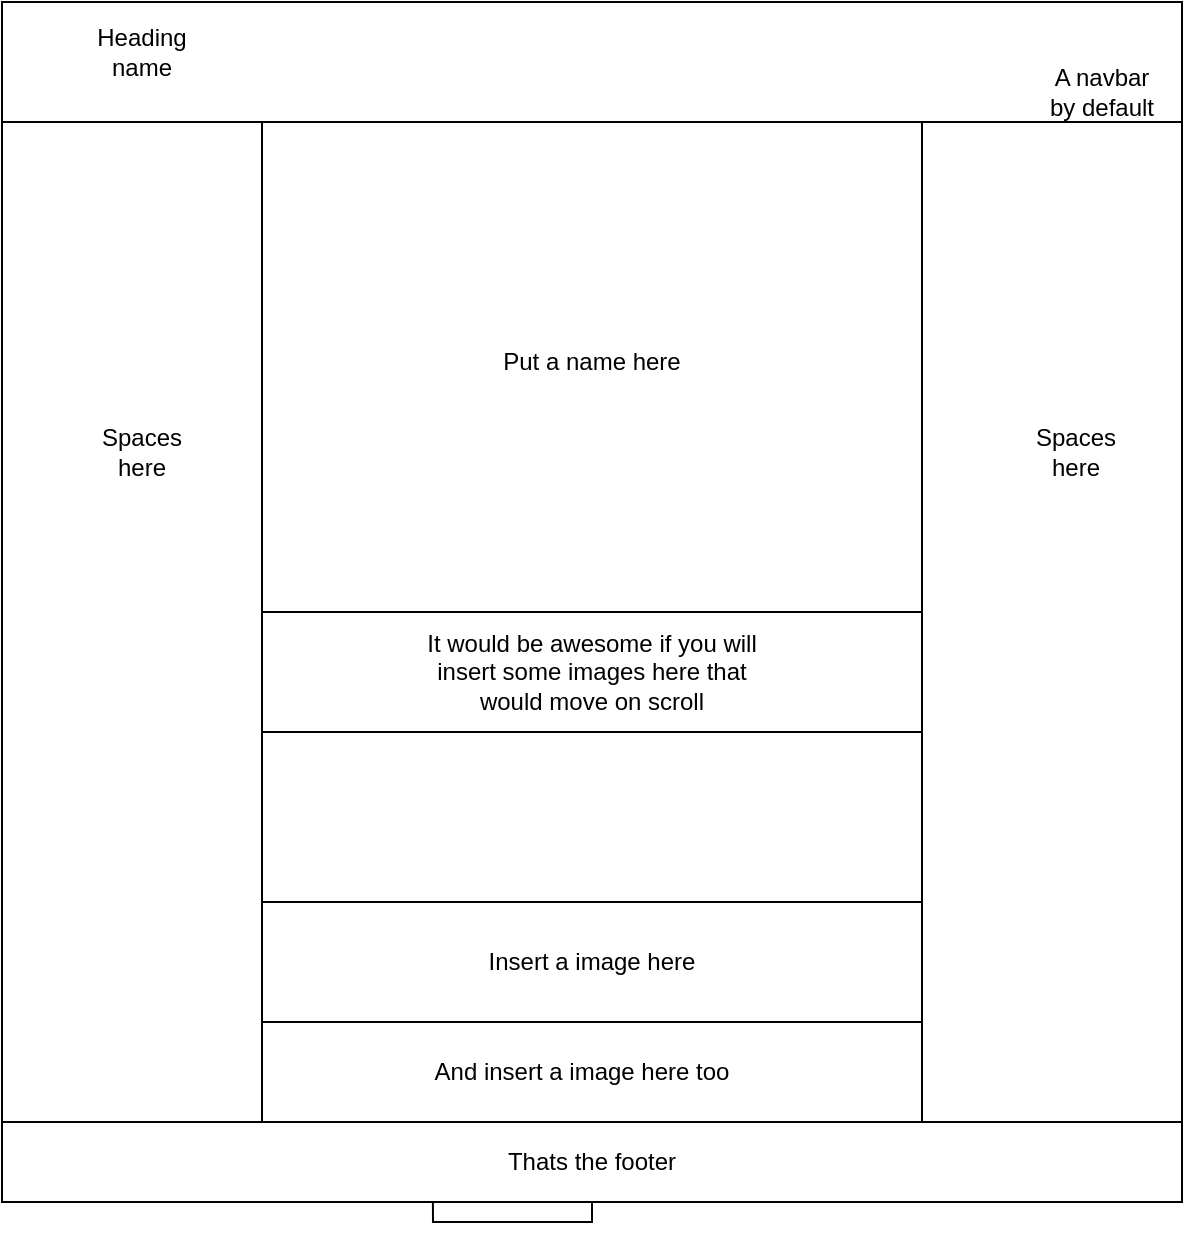 <mxfile version="16.2.7" type="github"><diagram id="9ELr1f6BP00oIqJa1FFK" name="Page-1"><mxGraphModel dx="2844" dy="1494" grid="1" gridSize="10" guides="1" tooltips="1" connect="1" arrows="1" fold="1" page="1" pageScale="1" pageWidth="827" pageHeight="1169" math="0" shadow="0"><root><mxCell id="0"/><mxCell id="1" parent="0"/><mxCell id="oACfM8OQMXnm7NMmFa2O-1" value="" style="whiteSpace=wrap;html=1;aspect=fixed;" vertex="1" parent="1"><mxGeometry x="370" y="360" width="80" height="80" as="geometry"/></mxCell><mxCell id="oACfM8OQMXnm7NMmFa2O-7" style="edgeStyle=orthogonalEdgeStyle;rounded=0;orthogonalLoop=1;jettySize=auto;html=1;exitX=0.5;exitY=1;exitDx=0;exitDy=0;" edge="1" parent="1" source="oACfM8OQMXnm7NMmFa2O-2"><mxGeometry relative="1" as="geometry"><mxPoint x="475" y="750" as="targetPoint"/></mxGeometry></mxCell><mxCell id="oACfM8OQMXnm7NMmFa2O-2" value="C:\projects\boot\Bootstrap" style="whiteSpace=wrap;html=1;aspect=fixed;" vertex="1" parent="1"><mxGeometry x="260" y="250" width="590" height="590" as="geometry"/></mxCell><mxCell id="oACfM8OQMXnm7NMmFa2O-3" value="" style="rounded=0;whiteSpace=wrap;html=1;" vertex="1" parent="1"><mxGeometry x="260" y="250" width="590" height="60" as="geometry"/></mxCell><mxCell id="oACfM8OQMXnm7NMmFa2O-4" value="Heading name" style="text;html=1;strokeColor=none;fillColor=none;align=center;verticalAlign=middle;whiteSpace=wrap;rounded=0;" vertex="1" parent="1"><mxGeometry x="300" y="260" width="60" height="30" as="geometry"/></mxCell><mxCell id="oACfM8OQMXnm7NMmFa2O-5" value="A navbar by default" style="text;html=1;strokeColor=none;fillColor=none;align=center;verticalAlign=middle;whiteSpace=wrap;rounded=0;" vertex="1" parent="1"><mxGeometry x="780" y="280" width="60" height="30" as="geometry"/></mxCell><mxCell id="oACfM8OQMXnm7NMmFa2O-9" value="" style="rounded=0;whiteSpace=wrap;html=1;" vertex="1" parent="1"><mxGeometry x="390" y="310" width="330" height="530" as="geometry"/></mxCell><mxCell id="oACfM8OQMXnm7NMmFa2O-6" value="Put a name here" style="text;html=1;strokeColor=none;fillColor=none;align=center;verticalAlign=middle;whiteSpace=wrap;rounded=0;" vertex="1" parent="1"><mxGeometry x="475" y="360" width="160" height="140" as="geometry"/></mxCell><mxCell id="oACfM8OQMXnm7NMmFa2O-10" value="Spaces here" style="text;html=1;strokeColor=none;fillColor=none;align=center;verticalAlign=middle;whiteSpace=wrap;rounded=0;" vertex="1" parent="1"><mxGeometry x="300" y="460" width="60" height="30" as="geometry"/></mxCell><mxCell id="oACfM8OQMXnm7NMmFa2O-13" value="Spaces here" style="text;html=1;strokeColor=none;fillColor=none;align=center;verticalAlign=middle;whiteSpace=wrap;rounded=0;" vertex="1" parent="1"><mxGeometry x="767" y="460" width="60" height="30" as="geometry"/></mxCell><mxCell id="oACfM8OQMXnm7NMmFa2O-14" value="" style="rounded=0;whiteSpace=wrap;html=1;" vertex="1" parent="1"><mxGeometry x="390" y="555" width="330" height="60" as="geometry"/></mxCell><mxCell id="oACfM8OQMXnm7NMmFa2O-15" value="" style="rounded=0;whiteSpace=wrap;html=1;" vertex="1" parent="1"><mxGeometry x="390" y="700" width="330" height="60" as="geometry"/></mxCell><mxCell id="oACfM8OQMXnm7NMmFa2O-16" value="It would be awesome if you will insert some images here that would move on scroll" style="text;html=1;strokeColor=none;fillColor=none;align=center;verticalAlign=middle;whiteSpace=wrap;rounded=0;" vertex="1" parent="1"><mxGeometry x="470" y="570" width="170" height="30" as="geometry"/></mxCell><mxCell id="oACfM8OQMXnm7NMmFa2O-17" value="Insert a image here" style="text;html=1;strokeColor=none;fillColor=none;align=center;verticalAlign=middle;whiteSpace=wrap;rounded=0;" vertex="1" parent="1"><mxGeometry x="470" y="715" width="170" height="30" as="geometry"/></mxCell><mxCell id="oACfM8OQMXnm7NMmFa2O-18" value="" style="rounded=0;whiteSpace=wrap;html=1;" vertex="1" parent="1"><mxGeometry x="260" y="810" width="590" height="40" as="geometry"/></mxCell><mxCell id="oACfM8OQMXnm7NMmFa2O-19" value="And insert a image here too" style="text;html=1;strokeColor=none;fillColor=none;align=center;verticalAlign=middle;whiteSpace=wrap;rounded=0;" vertex="1" parent="1"><mxGeometry x="465" y="770" width="170" height="30" as="geometry"/></mxCell><mxCell id="oACfM8OQMXnm7NMmFa2O-20" value="Thats the footer" style="text;html=1;strokeColor=none;fillColor=none;align=center;verticalAlign=middle;whiteSpace=wrap;rounded=0;" vertex="1" parent="1"><mxGeometry x="500" y="815" width="110" height="30" as="geometry"/></mxCell></root></mxGraphModel></diagram></mxfile>